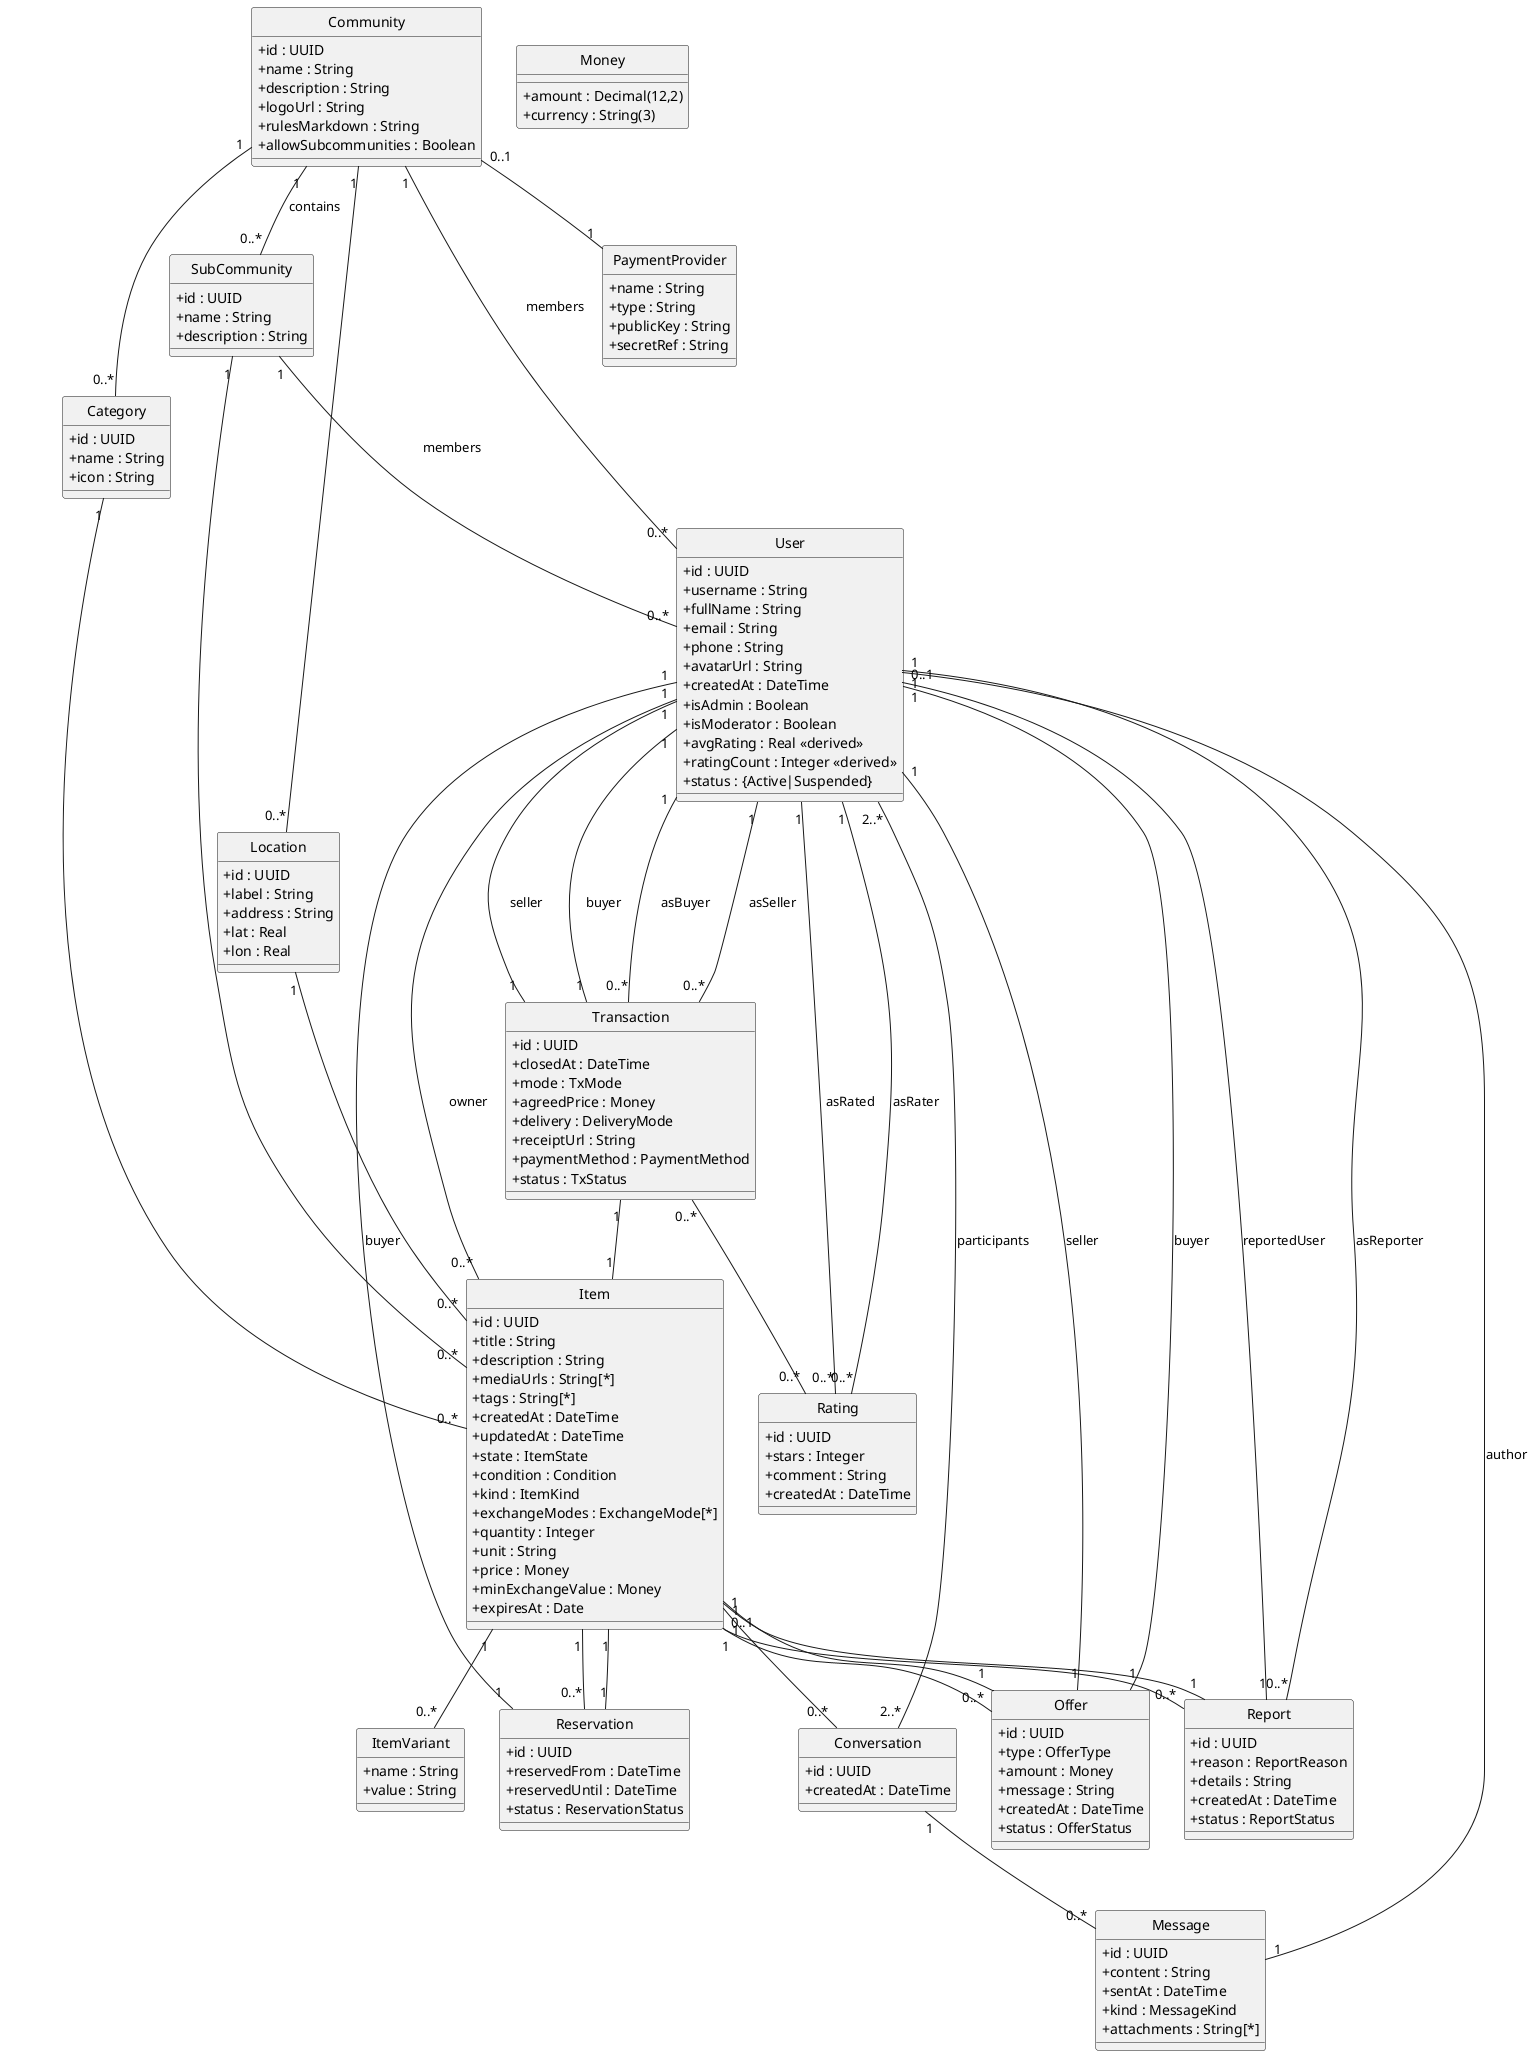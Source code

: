 @startuml
hide circle
skinparam classAttributeIconSize 0

class Community {
  +id : UUID
  +name : String
  +description : String
  +logoUrl : String
  +rulesMarkdown : String
  +allowSubcommunities : Boolean
}

class SubCommunity {
  +id : UUID
  +name : String
  +description : String
}

class User {
  +id : UUID
  +username : String
  +fullName : String
  +email : String
  +phone : String
  +avatarUrl : String
  +createdAt : DateTime
  +isAdmin : Boolean
  +isModerator : Boolean
  +avgRating : Real <<derived>>
  +ratingCount : Integer <<derived>>
  +status : {Active|Suspended}
}

class Category {
  +id : UUID
  +name : String
  +icon : String
}

class Location {
  +id : UUID
  +label : String
  +address : String
  +lat : Real
  +lon : Real
}

class Money {
  +amount : Decimal(12,2)
  +currency : String(3)
}

class Item {
  +id : UUID
  +title : String
  +description : String
  +mediaUrls : String[*]
  +tags : String[*]
  +createdAt : DateTime
  +updatedAt : DateTime
  +state : ItemState
  +condition : Condition
  +kind : ItemKind
  +exchangeModes : ExchangeMode[*]
  +quantity : Integer
  +unit : String
  +price : Money
  +minExchangeValue : Money
  +expiresAt : Date
}

class ItemVariant {
  +name : String
  +value : String
}

class Offer {
  +id : UUID
  +type : OfferType
  +amount : Money
  +message : String
  +createdAt : DateTime
  +status : OfferStatus
}

class Reservation {
  +id : UUID
  +reservedFrom : DateTime
  +reservedUntil : DateTime
  +status : ReservationStatus
}

class Transaction {
  +id : UUID
  +closedAt : DateTime
  +mode : TxMode
  +agreedPrice : Money
  +delivery : DeliveryMode
  +receiptUrl : String
  +paymentMethod : PaymentMethod
  +status : TxStatus
}

class Rating {
  +id : UUID
  +stars : Integer
  +comment : String
  +createdAt : DateTime
}

class Conversation {
  +id : UUID
  +createdAt : DateTime
}

class Message {
  +id : UUID
  +content : String
  +sentAt : DateTime
  +kind : MessageKind
  +attachments : String[*]
}

class Report {
  +id : UUID
  +reason : ReportReason
  +details : String
  +createdAt : DateTime
  +status : ReportStatus
}

class PaymentProvider {
  +name : String
  +type : String
  +publicKey : String
  +secretRef : String
}

' Associations
Community "1" -- "0..*" SubCommunity : contains
Community "1" -- "0..*" User : members
Community "1" -- "0..*" Category
Community "1" -- "0..*" Location
Community "0..1" -- "1" PaymentProvider

SubCommunity "1" -- "0..*" User : members
SubCommunity "1" -- "0..*" Item

User "1" -- "0..*" Item : owner
User "1" -- "0..*" Rating : asRater
User "1" -- "0..*" Rating : asRated
User "1" -- "0..*" Transaction : asBuyer
User "1" -- "0..*" Transaction : asSeller
User "1" -- "0..*" Report : asReporter

Category "1" -- "0..*" Item
Location "1" -- "0..*" Item

Item "1" -- "0..*" ItemVariant
Item "1" -- "0..*" Offer
Item "1" -- "0..*" Reservation
Item "1" -- "0..*" Report
Item "1" -- "0..*" Conversation

Conversation "1" -- "0..*" Message
Conversation "2..*" -- "2..*" User : participants
Message "1" -- "1" User : author

Offer "1" -- "1" Item
Offer "1" -- "1" User : buyer
Offer "1" -- "1" User : seller

Reservation "1" -- "1" Item
Reservation "1" -- "1" User : buyer

Transaction "1" -- "1" Item
Transaction "1" -- "1" User : seller
Transaction "1" -- "1" User : buyer
Transaction "0..*" -- "0..*" Rating

Report "1" -- "0..1" User : reportedUser
Report "1" -- "0..1" Item

@enduml
